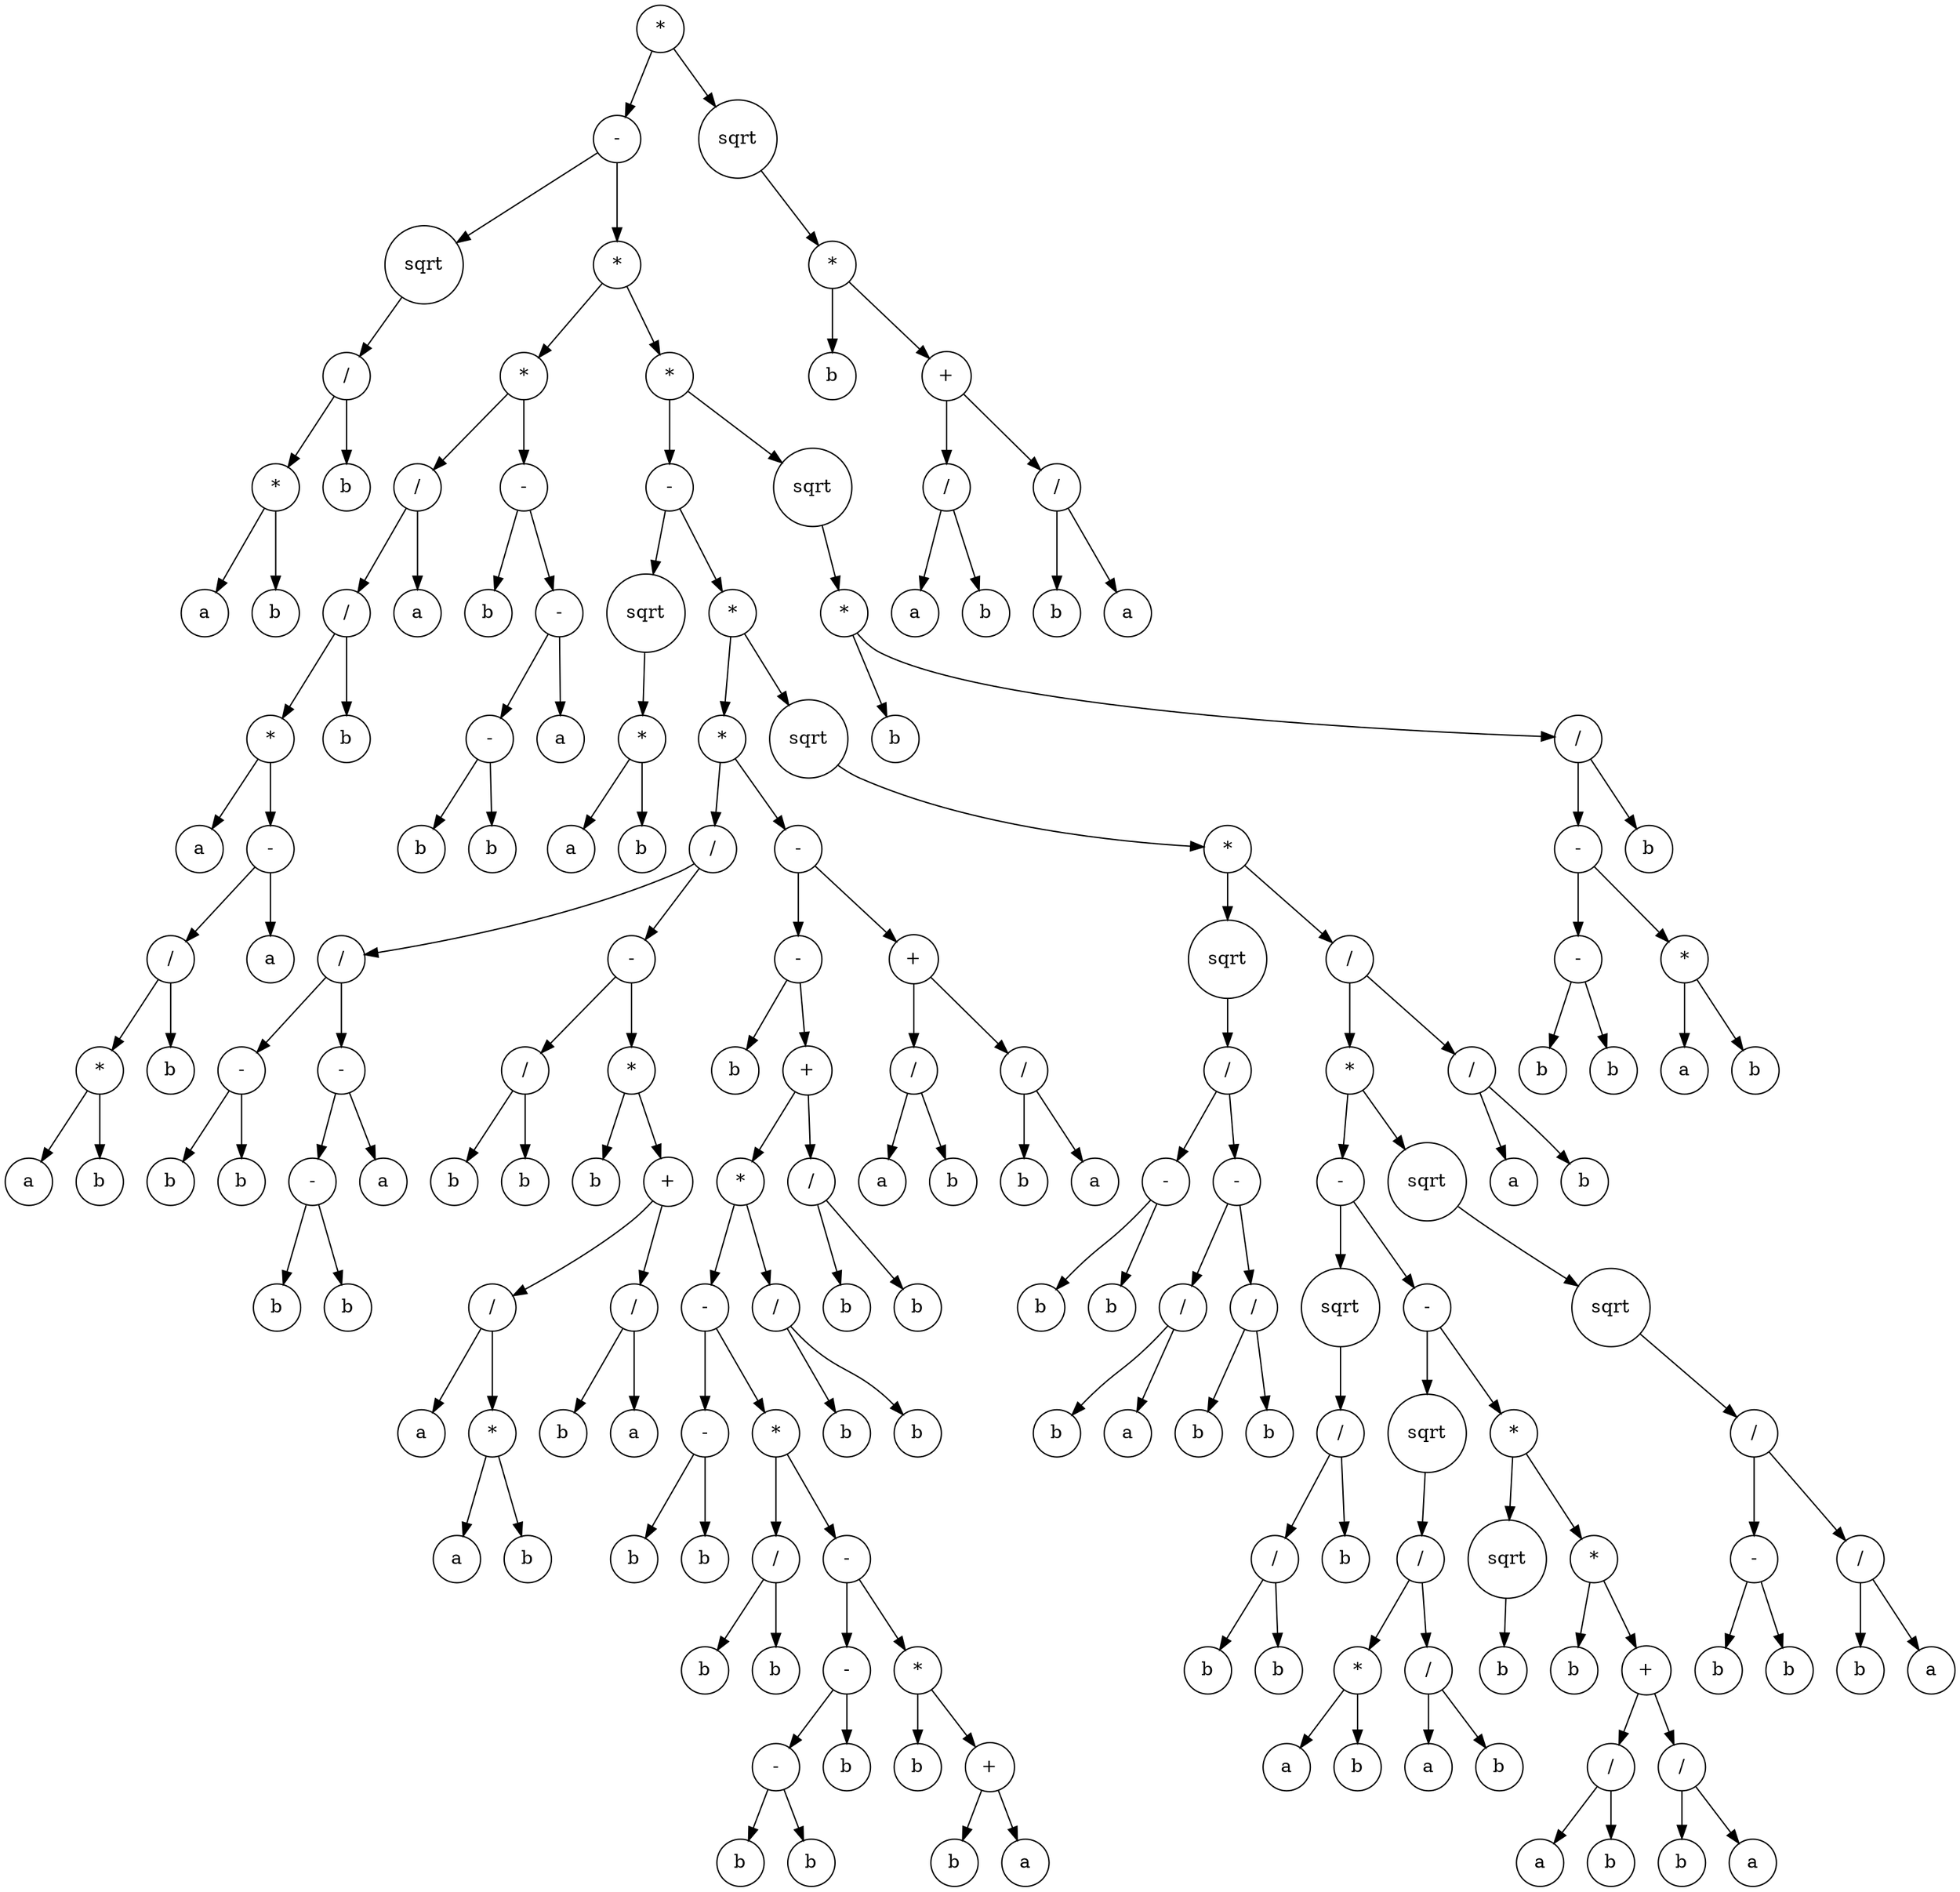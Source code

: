 digraph g {
graph [ordering=out];
node [shape=circle];
n[label = "*"];
n0[label = "-"];
n00[label = "sqrt"];
n000[label = "/"];
n0000[label = "*"];
n00000[label = "a"];
n0000 -> n00000;
n00001[label = "b"];
n0000 -> n00001;
n000 -> n0000;
n0001[label = "b"];
n000 -> n0001;
n00 -> n000;
n0 -> n00;
n01[label = "*"];
n010[label = "*"];
n0100[label = "/"];
n01000[label = "/"];
n010000[label = "*"];
n0100000[label = "a"];
n010000 -> n0100000;
n0100001[label = "-"];
n01000010[label = "/"];
n010000100[label = "*"];
n0100001000[label = "a"];
n010000100 -> n0100001000;
n0100001001[label = "b"];
n010000100 -> n0100001001;
n01000010 -> n010000100;
n010000101[label = "b"];
n01000010 -> n010000101;
n0100001 -> n01000010;
n01000011[label = "a"];
n0100001 -> n01000011;
n010000 -> n0100001;
n01000 -> n010000;
n010001[label = "b"];
n01000 -> n010001;
n0100 -> n01000;
n01001[label = "a"];
n0100 -> n01001;
n010 -> n0100;
n0101[label = "-"];
n01010[label = "b"];
n0101 -> n01010;
n01011[label = "-"];
n010110[label = "-"];
n0101100[label = "b"];
n010110 -> n0101100;
n0101101[label = "b"];
n010110 -> n0101101;
n01011 -> n010110;
n010111[label = "a"];
n01011 -> n010111;
n0101 -> n01011;
n010 -> n0101;
n01 -> n010;
n011[label = "*"];
n0110[label = "-"];
n01100[label = "sqrt"];
n011000[label = "*"];
n0110000[label = "a"];
n011000 -> n0110000;
n0110001[label = "b"];
n011000 -> n0110001;
n01100 -> n011000;
n0110 -> n01100;
n01101[label = "*"];
n011010[label = "*"];
n0110100[label = "/"];
n01101000[label = "/"];
n011010000[label = "-"];
n0110100000[label = "b"];
n011010000 -> n0110100000;
n0110100001[label = "b"];
n011010000 -> n0110100001;
n01101000 -> n011010000;
n011010001[label = "-"];
n0110100010[label = "-"];
n01101000100[label = "b"];
n0110100010 -> n01101000100;
n01101000101[label = "b"];
n0110100010 -> n01101000101;
n011010001 -> n0110100010;
n0110100011[label = "a"];
n011010001 -> n0110100011;
n01101000 -> n011010001;
n0110100 -> n01101000;
n01101001[label = "-"];
n011010010[label = "/"];
n0110100100[label = "b"];
n011010010 -> n0110100100;
n0110100101[label = "b"];
n011010010 -> n0110100101;
n01101001 -> n011010010;
n011010011[label = "*"];
n0110100110[label = "b"];
n011010011 -> n0110100110;
n0110100111[label = "+"];
n01101001110[label = "/"];
n011010011100[label = "a"];
n01101001110 -> n011010011100;
n011010011101[label = "*"];
n0110100111010[label = "a"];
n011010011101 -> n0110100111010;
n0110100111011[label = "b"];
n011010011101 -> n0110100111011;
n01101001110 -> n011010011101;
n0110100111 -> n01101001110;
n01101001111[label = "/"];
n011010011110[label = "b"];
n01101001111 -> n011010011110;
n011010011111[label = "a"];
n01101001111 -> n011010011111;
n0110100111 -> n01101001111;
n011010011 -> n0110100111;
n01101001 -> n011010011;
n0110100 -> n01101001;
n011010 -> n0110100;
n0110101[label = "-"];
n01101010[label = "-"];
n011010100[label = "b"];
n01101010 -> n011010100;
n011010101[label = "+"];
n0110101010[label = "*"];
n01101010100[label = "-"];
n011010101000[label = "-"];
n0110101010000[label = "b"];
n011010101000 -> n0110101010000;
n0110101010001[label = "b"];
n011010101000 -> n0110101010001;
n01101010100 -> n011010101000;
n011010101001[label = "*"];
n0110101010010[label = "/"];
n01101010100100[label = "b"];
n0110101010010 -> n01101010100100;
n01101010100101[label = "b"];
n0110101010010 -> n01101010100101;
n011010101001 -> n0110101010010;
n0110101010011[label = "-"];
n01101010100110[label = "-"];
n011010101001100[label = "-"];
n0110101010011000[label = "b"];
n011010101001100 -> n0110101010011000;
n0110101010011001[label = "b"];
n011010101001100 -> n0110101010011001;
n01101010100110 -> n011010101001100;
n011010101001101[label = "b"];
n01101010100110 -> n011010101001101;
n0110101010011 -> n01101010100110;
n01101010100111[label = "*"];
n011010101001110[label = "b"];
n01101010100111 -> n011010101001110;
n011010101001111[label = "+"];
n0110101010011110[label = "b"];
n011010101001111 -> n0110101010011110;
n0110101010011111[label = "a"];
n011010101001111 -> n0110101010011111;
n01101010100111 -> n011010101001111;
n0110101010011 -> n01101010100111;
n011010101001 -> n0110101010011;
n01101010100 -> n011010101001;
n0110101010 -> n01101010100;
n01101010101[label = "/"];
n011010101010[label = "b"];
n01101010101 -> n011010101010;
n011010101011[label = "b"];
n01101010101 -> n011010101011;
n0110101010 -> n01101010101;
n011010101 -> n0110101010;
n0110101011[label = "/"];
n01101010110[label = "b"];
n0110101011 -> n01101010110;
n01101010111[label = "b"];
n0110101011 -> n01101010111;
n011010101 -> n0110101011;
n01101010 -> n011010101;
n0110101 -> n01101010;
n01101011[label = "+"];
n011010110[label = "/"];
n0110101100[label = "a"];
n011010110 -> n0110101100;
n0110101101[label = "b"];
n011010110 -> n0110101101;
n01101011 -> n011010110;
n011010111[label = "/"];
n0110101110[label = "b"];
n011010111 -> n0110101110;
n0110101111[label = "a"];
n011010111 -> n0110101111;
n01101011 -> n011010111;
n0110101 -> n01101011;
n011010 -> n0110101;
n01101 -> n011010;
n011011[label = "sqrt"];
n0110110[label = "*"];
n01101100[label = "sqrt"];
n011011000[label = "/"];
n0110110000[label = "-"];
n01101100000[label = "b"];
n0110110000 -> n01101100000;
n01101100001[label = "b"];
n0110110000 -> n01101100001;
n011011000 -> n0110110000;
n0110110001[label = "-"];
n01101100010[label = "/"];
n011011000100[label = "b"];
n01101100010 -> n011011000100;
n011011000101[label = "a"];
n01101100010 -> n011011000101;
n0110110001 -> n01101100010;
n01101100011[label = "/"];
n011011000110[label = "b"];
n01101100011 -> n011011000110;
n011011000111[label = "b"];
n01101100011 -> n011011000111;
n0110110001 -> n01101100011;
n011011000 -> n0110110001;
n01101100 -> n011011000;
n0110110 -> n01101100;
n01101101[label = "/"];
n011011010[label = "*"];
n0110110100[label = "-"];
n01101101000[label = "sqrt"];
n011011010000[label = "/"];
n0110110100000[label = "/"];
n01101101000000[label = "b"];
n0110110100000 -> n01101101000000;
n01101101000001[label = "b"];
n0110110100000 -> n01101101000001;
n011011010000 -> n0110110100000;
n0110110100001[label = "b"];
n011011010000 -> n0110110100001;
n01101101000 -> n011011010000;
n0110110100 -> n01101101000;
n01101101001[label = "-"];
n011011010010[label = "sqrt"];
n0110110100100[label = "/"];
n01101101001000[label = "*"];
n011011010010000[label = "a"];
n01101101001000 -> n011011010010000;
n011011010010001[label = "b"];
n01101101001000 -> n011011010010001;
n0110110100100 -> n01101101001000;
n01101101001001[label = "/"];
n011011010010010[label = "a"];
n01101101001001 -> n011011010010010;
n011011010010011[label = "b"];
n01101101001001 -> n011011010010011;
n0110110100100 -> n01101101001001;
n011011010010 -> n0110110100100;
n01101101001 -> n011011010010;
n011011010011[label = "*"];
n0110110100110[label = "sqrt"];
n01101101001100[label = "b"];
n0110110100110 -> n01101101001100;
n011011010011 -> n0110110100110;
n0110110100111[label = "*"];
n01101101001110[label = "b"];
n0110110100111 -> n01101101001110;
n01101101001111[label = "+"];
n011011010011110[label = "/"];
n0110110100111100[label = "a"];
n011011010011110 -> n0110110100111100;
n0110110100111101[label = "b"];
n011011010011110 -> n0110110100111101;
n01101101001111 -> n011011010011110;
n011011010011111[label = "/"];
n0110110100111110[label = "b"];
n011011010011111 -> n0110110100111110;
n0110110100111111[label = "a"];
n011011010011111 -> n0110110100111111;
n01101101001111 -> n011011010011111;
n0110110100111 -> n01101101001111;
n011011010011 -> n0110110100111;
n01101101001 -> n011011010011;
n0110110100 -> n01101101001;
n011011010 -> n0110110100;
n0110110101[label = "sqrt"];
n01101101010[label = "sqrt"];
n011011010100[label = "/"];
n0110110101000[label = "-"];
n01101101010000[label = "b"];
n0110110101000 -> n01101101010000;
n01101101010001[label = "b"];
n0110110101000 -> n01101101010001;
n011011010100 -> n0110110101000;
n0110110101001[label = "/"];
n01101101010010[label = "b"];
n0110110101001 -> n01101101010010;
n01101101010011[label = "a"];
n0110110101001 -> n01101101010011;
n011011010100 -> n0110110101001;
n01101101010 -> n011011010100;
n0110110101 -> n01101101010;
n011011010 -> n0110110101;
n01101101 -> n011011010;
n011011011[label = "/"];
n0110110110[label = "a"];
n011011011 -> n0110110110;
n0110110111[label = "b"];
n011011011 -> n0110110111;
n01101101 -> n011011011;
n0110110 -> n01101101;
n011011 -> n0110110;
n01101 -> n011011;
n0110 -> n01101;
n011 -> n0110;
n0111[label = "sqrt"];
n01110[label = "*"];
n011100[label = "b"];
n01110 -> n011100;
n011101[label = "/"];
n0111010[label = "-"];
n01110100[label = "-"];
n011101000[label = "b"];
n01110100 -> n011101000;
n011101001[label = "b"];
n01110100 -> n011101001;
n0111010 -> n01110100;
n01110101[label = "*"];
n011101010[label = "a"];
n01110101 -> n011101010;
n011101011[label = "b"];
n01110101 -> n011101011;
n0111010 -> n01110101;
n011101 -> n0111010;
n0111011[label = "b"];
n011101 -> n0111011;
n01110 -> n011101;
n0111 -> n01110;
n011 -> n0111;
n01 -> n011;
n0 -> n01;
n -> n0;
n1[label = "sqrt"];
n10[label = "*"];
n100[label = "b"];
n10 -> n100;
n101[label = "+"];
n1010[label = "/"];
n10100[label = "a"];
n1010 -> n10100;
n10101[label = "b"];
n1010 -> n10101;
n101 -> n1010;
n1011[label = "/"];
n10110[label = "b"];
n1011 -> n10110;
n10111[label = "a"];
n1011 -> n10111;
n101 -> n1011;
n10 -> n101;
n1 -> n10;
n -> n1;
}
